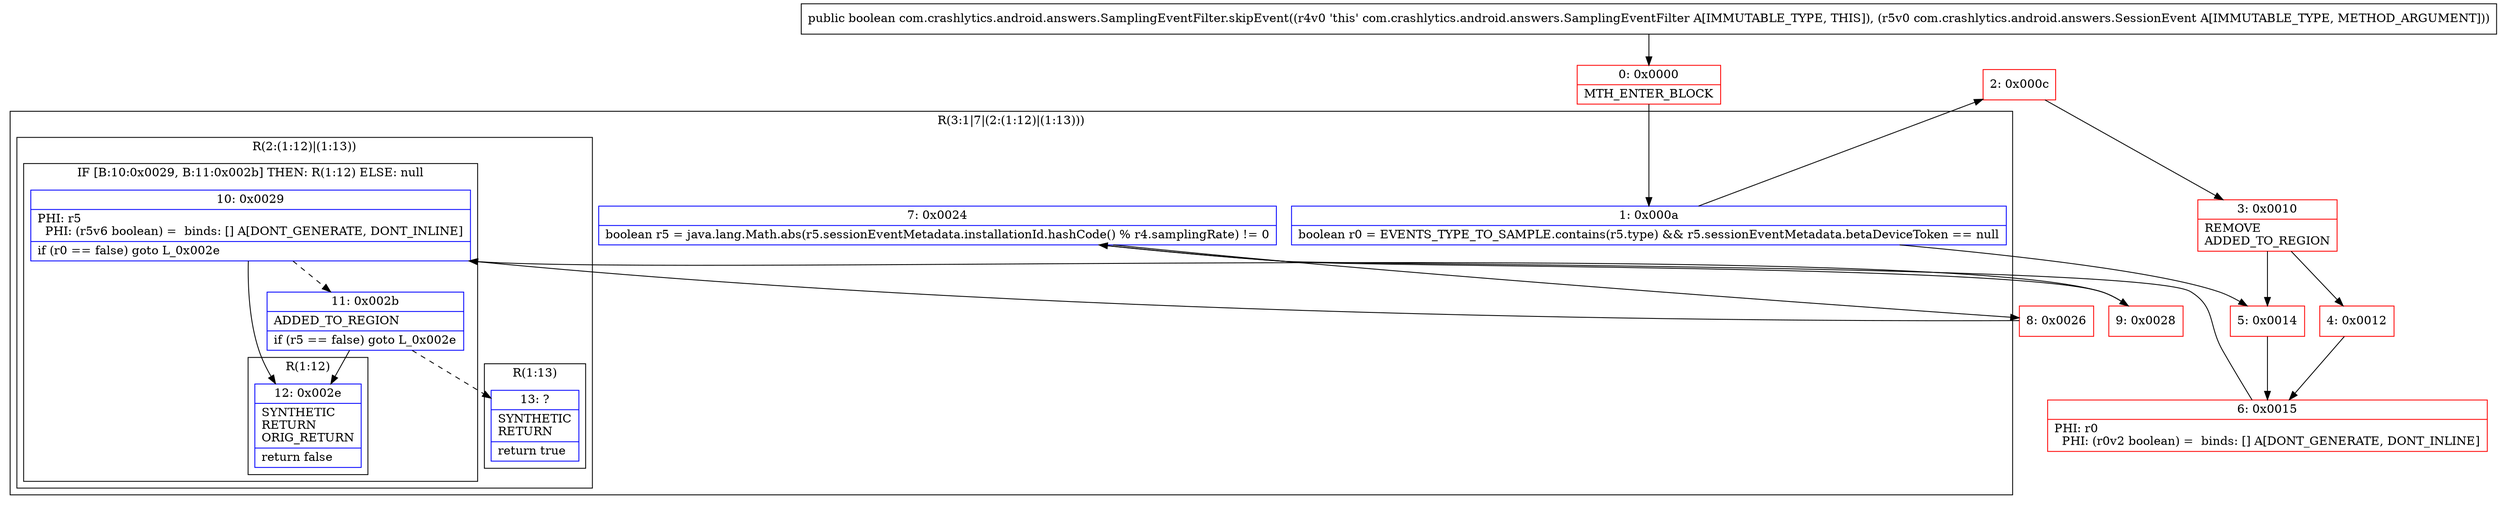digraph "CFG forcom.crashlytics.android.answers.SamplingEventFilter.skipEvent(Lcom\/crashlytics\/android\/answers\/SessionEvent;)Z" {
subgraph cluster_Region_569296375 {
label = "R(3:1|7|(2:(1:12)|(1:13)))";
node [shape=record,color=blue];
Node_1 [shape=record,label="{1\:\ 0x000a|boolean r0 = EVENTS_TYPE_TO_SAMPLE.contains(r5.type) && r5.sessionEventMetadata.betaDeviceToken == null\l}"];
Node_7 [shape=record,label="{7\:\ 0x0024|boolean r5 = java.lang.Math.abs(r5.sessionEventMetadata.installationId.hashCode() % r4.samplingRate) != 0\l}"];
subgraph cluster_Region_2002461815 {
label = "R(2:(1:12)|(1:13))";
node [shape=record,color=blue];
subgraph cluster_IfRegion_639398776 {
label = "IF [B:10:0x0029, B:11:0x002b] THEN: R(1:12) ELSE: null";
node [shape=record,color=blue];
Node_10 [shape=record,label="{10\:\ 0x0029|PHI: r5 \l  PHI: (r5v6 boolean) =  binds: [] A[DONT_GENERATE, DONT_INLINE]\l|if (r0 == false) goto L_0x002e\l}"];
Node_11 [shape=record,label="{11\:\ 0x002b|ADDED_TO_REGION\l|if (r5 == false) goto L_0x002e\l}"];
subgraph cluster_Region_696041065 {
label = "R(1:12)";
node [shape=record,color=blue];
Node_12 [shape=record,label="{12\:\ 0x002e|SYNTHETIC\lRETURN\lORIG_RETURN\l|return false\l}"];
}
}
subgraph cluster_Region_828183556 {
label = "R(1:13)";
node [shape=record,color=blue];
Node_13 [shape=record,label="{13\:\ ?|SYNTHETIC\lRETURN\l|return true\l}"];
}
}
}
Node_0 [shape=record,color=red,label="{0\:\ 0x0000|MTH_ENTER_BLOCK\l}"];
Node_2 [shape=record,color=red,label="{2\:\ 0x000c}"];
Node_3 [shape=record,color=red,label="{3\:\ 0x0010|REMOVE\lADDED_TO_REGION\l}"];
Node_4 [shape=record,color=red,label="{4\:\ 0x0012}"];
Node_5 [shape=record,color=red,label="{5\:\ 0x0014}"];
Node_6 [shape=record,color=red,label="{6\:\ 0x0015|PHI: r0 \l  PHI: (r0v2 boolean) =  binds: [] A[DONT_GENERATE, DONT_INLINE]\l}"];
Node_8 [shape=record,color=red,label="{8\:\ 0x0026}"];
Node_9 [shape=record,color=red,label="{9\:\ 0x0028}"];
MethodNode[shape=record,label="{public boolean com.crashlytics.android.answers.SamplingEventFilter.skipEvent((r4v0 'this' com.crashlytics.android.answers.SamplingEventFilter A[IMMUTABLE_TYPE, THIS]), (r5v0 com.crashlytics.android.answers.SessionEvent A[IMMUTABLE_TYPE, METHOD_ARGUMENT])) }"];
MethodNode -> Node_0;
Node_1 -> Node_2;
Node_1 -> Node_5;
Node_7 -> Node_8;
Node_7 -> Node_9;
Node_10 -> Node_11[style=dashed];
Node_10 -> Node_12;
Node_11 -> Node_12;
Node_11 -> Node_13[style=dashed];
Node_0 -> Node_1;
Node_2 -> Node_3;
Node_3 -> Node_4;
Node_3 -> Node_5;
Node_4 -> Node_6;
Node_5 -> Node_6;
Node_6 -> Node_7;
Node_8 -> Node_10;
Node_9 -> Node_10;
}

